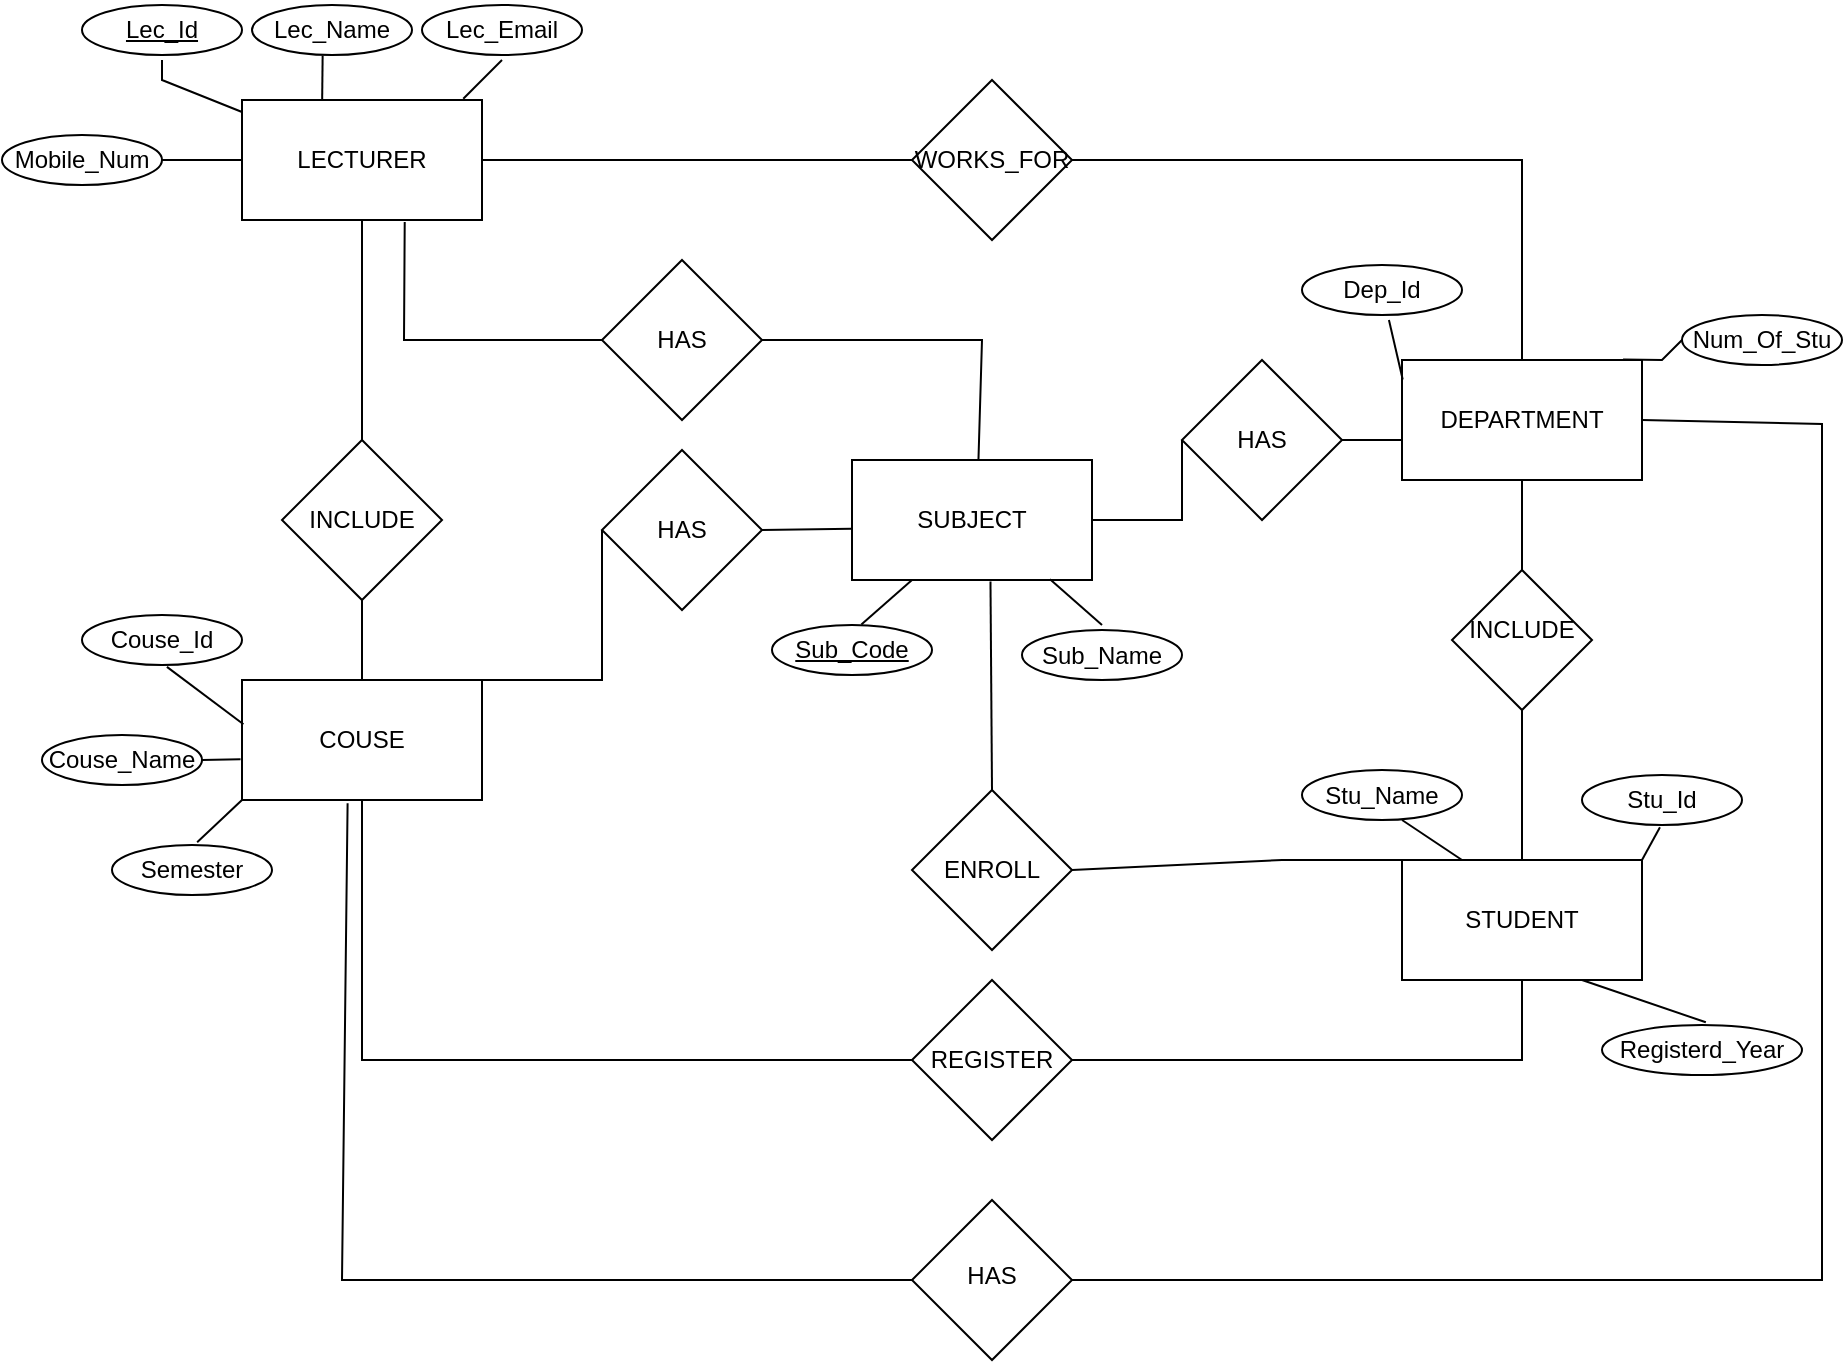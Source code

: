 <mxfile version="21.3.2" type="device">
  <diagram name="Page-1" id="yKxgy69QZn2t67SPtGFR">
    <mxGraphModel dx="2163" dy="678" grid="1" gridSize="10" guides="1" tooltips="1" connect="1" arrows="1" fold="1" page="1" pageScale="1" pageWidth="850" pageHeight="1100" math="0" shadow="0">
      <root>
        <mxCell id="0" />
        <mxCell id="1" parent="0" />
        <mxCell id="YAelynTICEoAhlKQ4TrA-1" value="" style="rounded=0;whiteSpace=wrap;html=1;" parent="1" vertex="1">
          <mxGeometry x="60" y="50" width="120" height="60" as="geometry" />
        </mxCell>
        <mxCell id="YAelynTICEoAhlKQ4TrA-3" value="" style="rhombus;whiteSpace=wrap;html=1;" parent="1" vertex="1">
          <mxGeometry x="80" y="220" width="80" height="80" as="geometry" />
        </mxCell>
        <mxCell id="YAelynTICEoAhlKQ4TrA-4" value="" style="rounded=0;whiteSpace=wrap;html=1;" parent="1" vertex="1">
          <mxGeometry x="60" y="340" width="120" height="60" as="geometry" />
        </mxCell>
        <mxCell id="YAelynTICEoAhlKQ4TrA-7" value="LECTURER" style="text;html=1;strokeColor=none;fillColor=none;align=center;verticalAlign=middle;whiteSpace=wrap;rounded=0;" parent="1" vertex="1">
          <mxGeometry x="90" y="65" width="60" height="30" as="geometry" />
        </mxCell>
        <mxCell id="YAelynTICEoAhlKQ4TrA-8" value="COUSE" style="text;html=1;strokeColor=none;fillColor=none;align=center;verticalAlign=middle;whiteSpace=wrap;rounded=0;" parent="1" vertex="1">
          <mxGeometry x="90" y="355" width="60" height="30" as="geometry" />
        </mxCell>
        <mxCell id="YAelynTICEoAhlKQ4TrA-9" value="INCLUDE" style="text;html=1;strokeColor=none;fillColor=none;align=center;verticalAlign=middle;whiteSpace=wrap;rounded=0;" parent="1" vertex="1">
          <mxGeometry x="90" y="245" width="60" height="30" as="geometry" />
        </mxCell>
        <mxCell id="YAelynTICEoAhlKQ4TrA-10" value="" style="rounded=0;whiteSpace=wrap;html=1;" parent="1" vertex="1">
          <mxGeometry x="640" y="430" width="120" height="60" as="geometry" />
        </mxCell>
        <mxCell id="YAelynTICEoAhlKQ4TrA-11" value="" style="endArrow=none;html=1;rounded=0;exitX=0.5;exitY=0;exitDx=0;exitDy=0;entryX=0.5;entryY=1;entryDx=0;entryDy=0;" parent="1" target="YAelynTICEoAhlKQ4TrA-1" edge="1">
          <mxGeometry width="50" height="50" relative="1" as="geometry">
            <mxPoint x="120" y="220" as="sourcePoint" />
            <mxPoint x="310" y="260" as="targetPoint" />
          </mxGeometry>
        </mxCell>
        <mxCell id="YAelynTICEoAhlKQ4TrA-12" value="" style="endArrow=none;html=1;rounded=0;entryX=0.5;entryY=0;entryDx=0;entryDy=0;" parent="1" target="YAelynTICEoAhlKQ4TrA-4" edge="1">
          <mxGeometry width="50" height="50" relative="1" as="geometry">
            <mxPoint x="120" y="300" as="sourcePoint" />
            <mxPoint x="130" y="270" as="targetPoint" />
          </mxGeometry>
        </mxCell>
        <mxCell id="YAelynTICEoAhlKQ4TrA-18" value="" style="rhombus;whiteSpace=wrap;html=1;" parent="1" vertex="1">
          <mxGeometry x="395" y="490" width="80" height="80" as="geometry" />
        </mxCell>
        <mxCell id="YAelynTICEoAhlKQ4TrA-19" value="" style="endArrow=none;html=1;rounded=0;entryX=0.5;entryY=1;entryDx=0;entryDy=0;exitX=1;exitY=0.5;exitDx=0;exitDy=0;" parent="1" source="YAelynTICEoAhlKQ4TrA-18" target="YAelynTICEoAhlKQ4TrA-10" edge="1">
          <mxGeometry width="50" height="50" relative="1" as="geometry">
            <mxPoint x="360" y="320" as="sourcePoint" />
            <mxPoint x="410" y="270" as="targetPoint" />
            <Array as="points">
              <mxPoint x="580" y="530" />
              <mxPoint x="700" y="530" />
            </Array>
          </mxGeometry>
        </mxCell>
        <mxCell id="YAelynTICEoAhlKQ4TrA-20" value="" style="endArrow=none;html=1;rounded=0;entryX=0;entryY=0.5;entryDx=0;entryDy=0;exitX=0.5;exitY=1;exitDx=0;exitDy=0;" parent="1" source="YAelynTICEoAhlKQ4TrA-4" target="YAelynTICEoAhlKQ4TrA-18" edge="1">
          <mxGeometry width="50" height="50" relative="1" as="geometry">
            <mxPoint x="360" y="320" as="sourcePoint" />
            <mxPoint x="410" y="270" as="targetPoint" />
            <Array as="points">
              <mxPoint x="120" y="460" />
              <mxPoint x="120" y="530" />
            </Array>
          </mxGeometry>
        </mxCell>
        <mxCell id="YAelynTICEoAhlKQ4TrA-24" value="STUDENT" style="text;html=1;strokeColor=none;fillColor=none;align=center;verticalAlign=middle;whiteSpace=wrap;rounded=0;" parent="1" vertex="1">
          <mxGeometry x="670" y="445" width="60" height="30" as="geometry" />
        </mxCell>
        <mxCell id="YAelynTICEoAhlKQ4TrA-26" value="REGISTER" style="text;html=1;strokeColor=none;fillColor=none;align=center;verticalAlign=middle;whiteSpace=wrap;rounded=0;" parent="1" vertex="1">
          <mxGeometry x="405" y="515" width="60" height="30" as="geometry" />
        </mxCell>
        <mxCell id="YAelynTICEoAhlKQ4TrA-27" value="" style="rounded=0;whiteSpace=wrap;html=1;" parent="1" vertex="1">
          <mxGeometry x="640" y="180" width="120" height="60" as="geometry" />
        </mxCell>
        <mxCell id="YAelynTICEoAhlKQ4TrA-28" value="DEPARTMENT" style="text;html=1;strokeColor=none;fillColor=none;align=center;verticalAlign=middle;whiteSpace=wrap;rounded=0;" parent="1" vertex="1">
          <mxGeometry x="670" y="195" width="60" height="30" as="geometry" />
        </mxCell>
        <mxCell id="YAelynTICEoAhlKQ4TrA-29" value="" style="endArrow=none;html=1;rounded=0;entryX=0.5;entryY=1;entryDx=0;entryDy=0;" parent="1" target="YAelynTICEoAhlKQ4TrA-27" edge="1">
          <mxGeometry width="50" height="50" relative="1" as="geometry">
            <mxPoint x="700" y="290" as="sourcePoint" />
            <mxPoint x="640" y="410" as="targetPoint" />
          </mxGeometry>
        </mxCell>
        <mxCell id="YAelynTICEoAhlKQ4TrA-30" value="" style="rhombus;whiteSpace=wrap;html=1;" parent="1" vertex="1">
          <mxGeometry x="665" y="285" width="70" height="70" as="geometry" />
        </mxCell>
        <mxCell id="YAelynTICEoAhlKQ4TrA-31" value="" style="endArrow=none;html=1;rounded=0;entryX=0.5;entryY=1;entryDx=0;entryDy=0;" parent="1" target="YAelynTICEoAhlKQ4TrA-30" edge="1">
          <mxGeometry width="50" height="50" relative="1" as="geometry">
            <mxPoint x="700" y="430" as="sourcePoint" />
            <mxPoint x="650" y="280" as="targetPoint" />
          </mxGeometry>
        </mxCell>
        <mxCell id="YAelynTICEoAhlKQ4TrA-32" value="" style="rhombus;whiteSpace=wrap;html=1;" parent="1" vertex="1">
          <mxGeometry x="395" y="40" width="80" height="80" as="geometry" />
        </mxCell>
        <mxCell id="YAelynTICEoAhlKQ4TrA-33" value="" style="endArrow=none;html=1;rounded=0;exitX=1;exitY=0.5;exitDx=0;exitDy=0;entryX=0.5;entryY=0;entryDx=0;entryDy=0;" parent="1" source="YAelynTICEoAhlKQ4TrA-32" target="YAelynTICEoAhlKQ4TrA-27" edge="1">
          <mxGeometry width="50" height="50" relative="1" as="geometry">
            <mxPoint x="520" y="300" as="sourcePoint" />
            <mxPoint x="570" y="250" as="targetPoint" />
            <Array as="points">
              <mxPoint x="700" y="80" />
            </Array>
          </mxGeometry>
        </mxCell>
        <mxCell id="YAelynTICEoAhlKQ4TrA-34" value="" style="endArrow=none;html=1;rounded=0;entryX=1;entryY=0.5;entryDx=0;entryDy=0;exitX=0;exitY=0.5;exitDx=0;exitDy=0;" parent="1" source="YAelynTICEoAhlKQ4TrA-32" target="YAelynTICEoAhlKQ4TrA-1" edge="1">
          <mxGeometry width="50" height="50" relative="1" as="geometry">
            <mxPoint x="520" y="260" as="sourcePoint" />
            <mxPoint x="570" y="210" as="targetPoint" />
          </mxGeometry>
        </mxCell>
        <mxCell id="YAelynTICEoAhlKQ4TrA-35" value="" style="rhombus;whiteSpace=wrap;html=1;" parent="1" vertex="1">
          <mxGeometry x="395" y="600" width="80" height="80" as="geometry" />
        </mxCell>
        <mxCell id="YAelynTICEoAhlKQ4TrA-36" value="" style="endArrow=none;html=1;rounded=0;entryX=1;entryY=0.5;entryDx=0;entryDy=0;exitX=1;exitY=0.5;exitDx=0;exitDy=0;" parent="1" source="YAelynTICEoAhlKQ4TrA-35" target="YAelynTICEoAhlKQ4TrA-27" edge="1">
          <mxGeometry width="50" height="50" relative="1" as="geometry">
            <mxPoint x="520" y="300" as="sourcePoint" />
            <mxPoint x="570" y="250" as="targetPoint" />
            <Array as="points">
              <mxPoint x="850" y="640" />
              <mxPoint x="850" y="212" />
            </Array>
          </mxGeometry>
        </mxCell>
        <mxCell id="YAelynTICEoAhlKQ4TrA-37" value="" style="endArrow=none;html=1;rounded=0;entryX=0;entryY=0.5;entryDx=0;entryDy=0;exitX=0.44;exitY=1.028;exitDx=0;exitDy=0;exitPerimeter=0;" parent="1" target="YAelynTICEoAhlKQ4TrA-35" edge="1" source="YAelynTICEoAhlKQ4TrA-4">
          <mxGeometry width="50" height="50" relative="1" as="geometry">
            <mxPoint x="460" y="370" as="sourcePoint" />
            <mxPoint x="510" y="320" as="targetPoint" />
            <Array as="points">
              <mxPoint x="110" y="640" />
            </Array>
          </mxGeometry>
        </mxCell>
        <mxCell id="YAelynTICEoAhlKQ4TrA-44" value="INCLUDE" style="text;html=1;strokeColor=none;fillColor=none;align=center;verticalAlign=middle;whiteSpace=wrap;rounded=0;" parent="1" vertex="1">
          <mxGeometry x="670" y="300" width="60" height="30" as="geometry" />
        </mxCell>
        <mxCell id="YAelynTICEoAhlKQ4TrA-45" value="WORKS_FOR" style="text;html=1;strokeColor=none;fillColor=none;align=center;verticalAlign=middle;whiteSpace=wrap;rounded=0;" parent="1" vertex="1">
          <mxGeometry x="405" y="65" width="60" height="30" as="geometry" />
        </mxCell>
        <mxCell id="YAelynTICEoAhlKQ4TrA-46" value="HAS" style="text;html=1;strokeColor=none;fillColor=none;align=center;verticalAlign=middle;whiteSpace=wrap;rounded=0;" parent="1" vertex="1">
          <mxGeometry x="405" y="625" width="60" height="25" as="geometry" />
        </mxCell>
        <mxCell id="YAelynTICEoAhlKQ4TrA-48" value="" style="rounded=0;whiteSpace=wrap;html=1;" parent="1" vertex="1">
          <mxGeometry x="365" y="230" width="120" height="60" as="geometry" />
        </mxCell>
        <mxCell id="J4taPpCmkkt1XiIRYGap-1" value="" style="ellipse;whiteSpace=wrap;html=1;" vertex="1" parent="1">
          <mxGeometry x="-20" y="2.5" width="80" height="25" as="geometry" />
        </mxCell>
        <mxCell id="J4taPpCmkkt1XiIRYGap-2" value="Lec_Id" style="text;html=1;strokeColor=none;fillColor=none;align=center;verticalAlign=middle;whiteSpace=wrap;rounded=0;fontStyle=4" vertex="1" parent="1">
          <mxGeometry x="-10" width="60" height="30" as="geometry" />
        </mxCell>
        <mxCell id="J4taPpCmkkt1XiIRYGap-5" value="" style="endArrow=none;html=1;rounded=0;entryX=0.5;entryY=1;entryDx=0;entryDy=0;" edge="1" parent="1" source="YAelynTICEoAhlKQ4TrA-1" target="J4taPpCmkkt1XiIRYGap-2">
          <mxGeometry width="50" height="50" relative="1" as="geometry">
            <mxPoint x="70" y="90" as="sourcePoint" />
            <mxPoint x="120" y="40" as="targetPoint" />
            <Array as="points">
              <mxPoint x="20" y="40" />
            </Array>
          </mxGeometry>
        </mxCell>
        <mxCell id="J4taPpCmkkt1XiIRYGap-6" value="" style="ellipse;whiteSpace=wrap;html=1;" vertex="1" parent="1">
          <mxGeometry x="65" y="2.5" width="80" height="25" as="geometry" />
        </mxCell>
        <mxCell id="J4taPpCmkkt1XiIRYGap-7" value="Lec_Name" style="text;html=1;strokeColor=none;fillColor=none;align=center;verticalAlign=middle;whiteSpace=wrap;rounded=0;fontStyle=0" vertex="1" parent="1">
          <mxGeometry x="75" width="60" height="30" as="geometry" />
        </mxCell>
        <mxCell id="J4taPpCmkkt1XiIRYGap-8" value="" style="endArrow=none;html=1;rounded=0;entryX=0.422;entryY=0.927;entryDx=0;entryDy=0;entryPerimeter=0;exitX=0.334;exitY=0.001;exitDx=0;exitDy=0;exitPerimeter=0;" edge="1" parent="1" source="YAelynTICEoAhlKQ4TrA-1" target="J4taPpCmkkt1XiIRYGap-7">
          <mxGeometry width="50" height="50" relative="1" as="geometry">
            <mxPoint x="219.5" y="47.5" as="sourcePoint" />
            <mxPoint x="180.5" y="27.5" as="targetPoint" />
          </mxGeometry>
        </mxCell>
        <mxCell id="J4taPpCmkkt1XiIRYGap-10" value="SUBJECT" style="text;html=1;strokeColor=none;fillColor=none;align=center;verticalAlign=middle;whiteSpace=wrap;rounded=0;" vertex="1" parent="1">
          <mxGeometry x="395" y="245" width="60" height="30" as="geometry" />
        </mxCell>
        <mxCell id="J4taPpCmkkt1XiIRYGap-11" value="" style="rhombus;whiteSpace=wrap;html=1;" vertex="1" parent="1">
          <mxGeometry x="530" y="180" width="80" height="80" as="geometry" />
        </mxCell>
        <mxCell id="J4taPpCmkkt1XiIRYGap-12" value="HAS" style="text;html=1;strokeColor=none;fillColor=none;align=center;verticalAlign=middle;whiteSpace=wrap;rounded=0;" vertex="1" parent="1">
          <mxGeometry x="540" y="205" width="60" height="30" as="geometry" />
        </mxCell>
        <mxCell id="J4taPpCmkkt1XiIRYGap-13" value="" style="endArrow=none;html=1;rounded=0;exitX=1;exitY=0.5;exitDx=0;exitDy=0;" edge="1" parent="1" source="J4taPpCmkkt1XiIRYGap-11">
          <mxGeometry width="50" height="50" relative="1" as="geometry">
            <mxPoint x="590" y="260" as="sourcePoint" />
            <mxPoint x="640" y="220" as="targetPoint" />
          </mxGeometry>
        </mxCell>
        <mxCell id="J4taPpCmkkt1XiIRYGap-14" value="" style="endArrow=none;html=1;rounded=0;exitX=1;exitY=0.5;exitDx=0;exitDy=0;" edge="1" parent="1" source="YAelynTICEoAhlKQ4TrA-48">
          <mxGeometry width="50" height="50" relative="1" as="geometry">
            <mxPoint x="480" y="270" as="sourcePoint" />
            <mxPoint x="530" y="220" as="targetPoint" />
            <Array as="points">
              <mxPoint x="530" y="260" />
            </Array>
          </mxGeometry>
        </mxCell>
        <mxCell id="J4taPpCmkkt1XiIRYGap-15" value="" style="rhombus;whiteSpace=wrap;html=1;" vertex="1" parent="1">
          <mxGeometry x="240" y="225" width="80" height="80" as="geometry" />
        </mxCell>
        <mxCell id="J4taPpCmkkt1XiIRYGap-16" value="HAS" style="text;html=1;strokeColor=none;fillColor=none;align=center;verticalAlign=middle;whiteSpace=wrap;rounded=0;" vertex="1" parent="1">
          <mxGeometry x="250" y="250" width="60" height="30" as="geometry" />
        </mxCell>
        <mxCell id="J4taPpCmkkt1XiIRYGap-17" value="" style="endArrow=none;html=1;rounded=0;exitX=1;exitY=0.5;exitDx=0;exitDy=0;entryX=-0.001;entryY=0.572;entryDx=0;entryDy=0;entryPerimeter=0;" edge="1" parent="1" source="J4taPpCmkkt1XiIRYGap-15" target="YAelynTICEoAhlKQ4TrA-48">
          <mxGeometry width="50" height="50" relative="1" as="geometry">
            <mxPoint x="300" y="310" as="sourcePoint" />
            <mxPoint x="360" y="265" as="targetPoint" />
          </mxGeometry>
        </mxCell>
        <mxCell id="J4taPpCmkkt1XiIRYGap-18" value="" style="endArrow=none;html=1;rounded=0;entryX=0;entryY=0.5;entryDx=0;entryDy=0;exitX=1;exitY=0;exitDx=0;exitDy=0;" edge="1" parent="1" source="YAelynTICEoAhlKQ4TrA-4" target="J4taPpCmkkt1XiIRYGap-15">
          <mxGeometry width="50" height="50" relative="1" as="geometry">
            <mxPoint x="190" y="315" as="sourcePoint" />
            <mxPoint x="240" y="265" as="targetPoint" />
            <Array as="points">
              <mxPoint x="240" y="340" />
            </Array>
          </mxGeometry>
        </mxCell>
        <mxCell id="J4taPpCmkkt1XiIRYGap-19" value="" style="rhombus;whiteSpace=wrap;html=1;" vertex="1" parent="1">
          <mxGeometry x="240" y="130" width="80" height="80" as="geometry" />
        </mxCell>
        <mxCell id="J4taPpCmkkt1XiIRYGap-20" value="HAS" style="text;html=1;strokeColor=none;fillColor=none;align=center;verticalAlign=middle;whiteSpace=wrap;rounded=0;" vertex="1" parent="1">
          <mxGeometry x="250" y="155" width="60" height="30" as="geometry" />
        </mxCell>
        <mxCell id="J4taPpCmkkt1XiIRYGap-21" value="" style="endArrow=none;html=1;rounded=0;exitX=1;exitY=0.5;exitDx=0;exitDy=0;entryX=0.527;entryY=-0.006;entryDx=0;entryDy=0;entryPerimeter=0;" edge="1" parent="1" source="J4taPpCmkkt1XiIRYGap-19" target="YAelynTICEoAhlKQ4TrA-48">
          <mxGeometry width="50" height="50" relative="1" as="geometry">
            <mxPoint x="345" y="180" as="sourcePoint" />
            <mxPoint x="395" y="130" as="targetPoint" />
            <Array as="points">
              <mxPoint x="430" y="170" />
            </Array>
          </mxGeometry>
        </mxCell>
        <mxCell id="J4taPpCmkkt1XiIRYGap-22" value="" style="endArrow=none;html=1;rounded=0;entryX=0;entryY=0.5;entryDx=0;entryDy=0;exitX=0.678;exitY=1.016;exitDx=0;exitDy=0;exitPerimeter=0;" edge="1" parent="1" source="YAelynTICEoAhlKQ4TrA-1" target="J4taPpCmkkt1XiIRYGap-19">
          <mxGeometry width="50" height="50" relative="1" as="geometry">
            <mxPoint x="140" y="220" as="sourcePoint" />
            <mxPoint x="190" y="170" as="targetPoint" />
            <Array as="points">
              <mxPoint x="141" y="170" />
            </Array>
          </mxGeometry>
        </mxCell>
        <mxCell id="J4taPpCmkkt1XiIRYGap-23" value="" style="rhombus;whiteSpace=wrap;html=1;" vertex="1" parent="1">
          <mxGeometry x="395" y="395" width="80" height="80" as="geometry" />
        </mxCell>
        <mxCell id="J4taPpCmkkt1XiIRYGap-24" value="ENROLL" style="text;html=1;strokeColor=none;fillColor=none;align=center;verticalAlign=middle;whiteSpace=wrap;rounded=0;" vertex="1" parent="1">
          <mxGeometry x="405" y="420" width="60" height="30" as="geometry" />
        </mxCell>
        <mxCell id="J4taPpCmkkt1XiIRYGap-25" value="" style="endArrow=none;html=1;rounded=0;entryX=0.577;entryY=1.012;entryDx=0;entryDy=0;entryPerimeter=0;exitX=0.5;exitY=0;exitDx=0;exitDy=0;" edge="1" parent="1" source="J4taPpCmkkt1XiIRYGap-23" target="YAelynTICEoAhlKQ4TrA-48">
          <mxGeometry width="50" height="50" relative="1" as="geometry">
            <mxPoint x="270" y="360" as="sourcePoint" />
            <mxPoint x="320" y="310" as="targetPoint" />
          </mxGeometry>
        </mxCell>
        <mxCell id="J4taPpCmkkt1XiIRYGap-26" value="" style="endArrow=none;html=1;rounded=0;exitX=1;exitY=0.5;exitDx=0;exitDy=0;entryX=0.25;entryY=0;entryDx=0;entryDy=0;" edge="1" parent="1" source="J4taPpCmkkt1XiIRYGap-23" target="YAelynTICEoAhlKQ4TrA-10">
          <mxGeometry width="50" height="50" relative="1" as="geometry">
            <mxPoint x="550" y="380" as="sourcePoint" />
            <mxPoint x="600" y="330" as="targetPoint" />
            <Array as="points">
              <mxPoint x="580" y="430" />
            </Array>
          </mxGeometry>
        </mxCell>
        <mxCell id="J4taPpCmkkt1XiIRYGap-27" value="" style="ellipse;whiteSpace=wrap;html=1;" vertex="1" parent="1">
          <mxGeometry x="150" y="2.5" width="80" height="25" as="geometry" />
        </mxCell>
        <mxCell id="J4taPpCmkkt1XiIRYGap-28" value="Lec_Email" style="text;html=1;strokeColor=none;fillColor=none;align=center;verticalAlign=middle;whiteSpace=wrap;rounded=0;fontStyle=0" vertex="1" parent="1">
          <mxGeometry x="160" width="60" height="30" as="geometry" />
        </mxCell>
        <mxCell id="J4taPpCmkkt1XiIRYGap-29" value="" style="endArrow=none;html=1;rounded=0;entryX=0.5;entryY=1;entryDx=0;entryDy=0;exitX=0.922;exitY=-0.01;exitDx=0;exitDy=0;exitPerimeter=0;" edge="1" parent="1" source="YAelynTICEoAhlKQ4TrA-1" target="J4taPpCmkkt1XiIRYGap-28">
          <mxGeometry width="50" height="50" relative="1" as="geometry">
            <mxPoint x="130" y="70" as="sourcePoint" />
            <mxPoint x="180" y="20" as="targetPoint" />
          </mxGeometry>
        </mxCell>
        <mxCell id="J4taPpCmkkt1XiIRYGap-31" value="" style="ellipse;whiteSpace=wrap;html=1;" vertex="1" parent="1">
          <mxGeometry x="325" y="312.5" width="80" height="25" as="geometry" />
        </mxCell>
        <mxCell id="J4taPpCmkkt1XiIRYGap-32" value="Sub_Code" style="text;html=1;strokeColor=none;fillColor=none;align=center;verticalAlign=middle;whiteSpace=wrap;rounded=0;fontStyle=4" vertex="1" parent="1">
          <mxGeometry x="335" y="310" width="60" height="30" as="geometry" />
        </mxCell>
        <mxCell id="J4taPpCmkkt1XiIRYGap-33" value="" style="endArrow=none;html=1;rounded=0;entryX=0.25;entryY=1;entryDx=0;entryDy=0;exitX=0.578;exitY=0.076;exitDx=0;exitDy=0;exitPerimeter=0;" edge="1" parent="1" source="J4taPpCmkkt1XiIRYGap-32" target="YAelynTICEoAhlKQ4TrA-48">
          <mxGeometry width="50" height="50" relative="1" as="geometry">
            <mxPoint x="350" y="330" as="sourcePoint" />
            <mxPoint x="400" y="280" as="targetPoint" />
          </mxGeometry>
        </mxCell>
        <mxCell id="J4taPpCmkkt1XiIRYGap-34" value="" style="ellipse;whiteSpace=wrap;html=1;" vertex="1" parent="1">
          <mxGeometry x="450" y="315" width="80" height="25" as="geometry" />
        </mxCell>
        <mxCell id="J4taPpCmkkt1XiIRYGap-35" value="Sub_Name" style="text;html=1;strokeColor=none;fillColor=none;align=center;verticalAlign=middle;whiteSpace=wrap;rounded=0;fontStyle=0" vertex="1" parent="1">
          <mxGeometry x="460" y="312.5" width="60" height="30" as="geometry" />
        </mxCell>
        <mxCell id="J4taPpCmkkt1XiIRYGap-36" value="" style="endArrow=none;html=1;rounded=0;entryX=0.825;entryY=0.994;entryDx=0;entryDy=0;entryPerimeter=0;exitX=0.5;exitY=0;exitDx=0;exitDy=0;" edge="1" parent="1" source="J4taPpCmkkt1XiIRYGap-35" target="YAelynTICEoAhlKQ4TrA-48">
          <mxGeometry width="50" height="50" relative="1" as="geometry">
            <mxPoint x="410" y="340" as="sourcePoint" />
            <mxPoint x="460" y="290" as="targetPoint" />
          </mxGeometry>
        </mxCell>
        <mxCell id="J4taPpCmkkt1XiIRYGap-37" value="" style="ellipse;whiteSpace=wrap;html=1;" vertex="1" parent="1">
          <mxGeometry x="-40" y="367.5" width="80" height="25" as="geometry" />
        </mxCell>
        <mxCell id="J4taPpCmkkt1XiIRYGap-38" value="Couse_Name" style="text;html=1;strokeColor=none;fillColor=none;align=center;verticalAlign=middle;whiteSpace=wrap;rounded=0;fontStyle=0" vertex="1" parent="1">
          <mxGeometry x="-30" y="365" width="60" height="30" as="geometry" />
        </mxCell>
        <mxCell id="J4taPpCmkkt1XiIRYGap-39" value="" style="ellipse;whiteSpace=wrap;html=1;" vertex="1" parent="1">
          <mxGeometry x="-20" y="307.5" width="80" height="25" as="geometry" />
        </mxCell>
        <mxCell id="J4taPpCmkkt1XiIRYGap-40" value="Couse_Id" style="text;html=1;strokeColor=none;fillColor=none;align=center;verticalAlign=middle;whiteSpace=wrap;rounded=0;fontStyle=0" vertex="1" parent="1">
          <mxGeometry x="-10" y="305" width="60" height="30" as="geometry" />
        </mxCell>
        <mxCell id="J4taPpCmkkt1XiIRYGap-41" value="" style="endArrow=none;html=1;rounded=0;exitX=0.541;exitY=0.948;exitDx=0;exitDy=0;exitPerimeter=0;entryX=0.006;entryY=0.369;entryDx=0;entryDy=0;entryPerimeter=0;" edge="1" parent="1" source="J4taPpCmkkt1XiIRYGap-40" target="YAelynTICEoAhlKQ4TrA-4">
          <mxGeometry width="50" height="50" relative="1" as="geometry">
            <mxPoint x="10" y="360" as="sourcePoint" />
            <mxPoint x="60" y="310" as="targetPoint" />
          </mxGeometry>
        </mxCell>
        <mxCell id="J4taPpCmkkt1XiIRYGap-43" value="" style="endArrow=none;html=1;rounded=0;exitX=1;exitY=0.5;exitDx=0;exitDy=0;entryX=-0.006;entryY=0.661;entryDx=0;entryDy=0;entryPerimeter=0;" edge="1" parent="1" source="J4taPpCmkkt1XiIRYGap-37" target="YAelynTICEoAhlKQ4TrA-4">
          <mxGeometry width="50" height="50" relative="1" as="geometry">
            <mxPoint x="10" y="390" as="sourcePoint" />
            <mxPoint x="60" y="340" as="targetPoint" />
          </mxGeometry>
        </mxCell>
        <mxCell id="J4taPpCmkkt1XiIRYGap-47" value="" style="ellipse;whiteSpace=wrap;html=1;" vertex="1" parent="1">
          <mxGeometry x="-60" y="67.5" width="80" height="25" as="geometry" />
        </mxCell>
        <mxCell id="J4taPpCmkkt1XiIRYGap-48" value="Mobile_Num" style="text;html=1;strokeColor=none;fillColor=none;align=center;verticalAlign=middle;whiteSpace=wrap;rounded=0;fontStyle=0" vertex="1" parent="1">
          <mxGeometry x="-50" y="65" width="60" height="30" as="geometry" />
        </mxCell>
        <mxCell id="J4taPpCmkkt1XiIRYGap-49" value="" style="endArrow=none;html=1;rounded=0;exitX=1;exitY=0.5;exitDx=0;exitDy=0;entryX=0;entryY=0.5;entryDx=0;entryDy=0;" edge="1" parent="1" source="J4taPpCmkkt1XiIRYGap-47" target="YAelynTICEoAhlKQ4TrA-1">
          <mxGeometry width="50" height="50" relative="1" as="geometry">
            <mxPoint x="110" y="120" as="sourcePoint" />
            <mxPoint x="160" y="70" as="targetPoint" />
          </mxGeometry>
        </mxCell>
        <mxCell id="J4taPpCmkkt1XiIRYGap-50" value="" style="ellipse;whiteSpace=wrap;html=1;" vertex="1" parent="1">
          <mxGeometry x="780" y="157.5" width="80" height="25" as="geometry" />
        </mxCell>
        <mxCell id="J4taPpCmkkt1XiIRYGap-51" value="Num_Of_Stu" style="text;html=1;strokeColor=none;fillColor=none;align=center;verticalAlign=middle;whiteSpace=wrap;rounded=0;fontStyle=0" vertex="1" parent="1">
          <mxGeometry x="790" y="155" width="60" height="30" as="geometry" />
        </mxCell>
        <mxCell id="J4taPpCmkkt1XiIRYGap-52" value="" style="endArrow=none;html=1;rounded=0;exitX=0.921;exitY=-0.005;exitDx=0;exitDy=0;entryX=0;entryY=0.5;entryDx=0;entryDy=0;exitPerimeter=0;" edge="1" parent="1" source="YAelynTICEoAhlKQ4TrA-27" target="J4taPpCmkkt1XiIRYGap-50">
          <mxGeometry width="50" height="50" relative="1" as="geometry">
            <mxPoint x="800" y="165" as="sourcePoint" />
            <mxPoint x="860" y="135" as="targetPoint" />
            <Array as="points">
              <mxPoint x="770" y="180" />
            </Array>
          </mxGeometry>
        </mxCell>
        <mxCell id="J4taPpCmkkt1XiIRYGap-53" value="" style="ellipse;whiteSpace=wrap;html=1;" vertex="1" parent="1">
          <mxGeometry x="590" y="132.5" width="80" height="25" as="geometry" />
        </mxCell>
        <mxCell id="J4taPpCmkkt1XiIRYGap-54" value="Dep_Id" style="text;html=1;strokeColor=none;fillColor=none;align=center;verticalAlign=middle;whiteSpace=wrap;rounded=0;fontStyle=0" vertex="1" parent="1">
          <mxGeometry x="600" y="130" width="60" height="30" as="geometry" />
        </mxCell>
        <mxCell id="J4taPpCmkkt1XiIRYGap-55" value="" style="endArrow=none;html=1;rounded=0;entryX=0.003;entryY=0.163;entryDx=0;entryDy=0;entryPerimeter=0;" edge="1" parent="1" source="J4taPpCmkkt1XiIRYGap-54" target="YAelynTICEoAhlKQ4TrA-27">
          <mxGeometry width="50" height="50" relative="1" as="geometry">
            <mxPoint x="710" y="260" as="sourcePoint" />
            <mxPoint x="760" y="210" as="targetPoint" />
          </mxGeometry>
        </mxCell>
        <mxCell id="J4taPpCmkkt1XiIRYGap-56" value="" style="ellipse;whiteSpace=wrap;html=1;" vertex="1" parent="1">
          <mxGeometry x="730" y="387.5" width="80" height="25" as="geometry" />
        </mxCell>
        <mxCell id="J4taPpCmkkt1XiIRYGap-57" value="Stu_Id" style="text;html=1;strokeColor=none;fillColor=none;align=center;verticalAlign=middle;whiteSpace=wrap;rounded=0;fontStyle=0" vertex="1" parent="1">
          <mxGeometry x="740" y="385" width="60" height="30" as="geometry" />
        </mxCell>
        <mxCell id="J4taPpCmkkt1XiIRYGap-58" value="" style="ellipse;whiteSpace=wrap;html=1;" vertex="1" parent="1">
          <mxGeometry x="590" y="385" width="80" height="25" as="geometry" />
        </mxCell>
        <mxCell id="J4taPpCmkkt1XiIRYGap-59" value="Stu_Name" style="text;html=1;strokeColor=none;fillColor=none;align=center;verticalAlign=middle;whiteSpace=wrap;rounded=0;fontStyle=0" vertex="1" parent="1">
          <mxGeometry x="600" y="382.5" width="60" height="30" as="geometry" />
        </mxCell>
        <mxCell id="J4taPpCmkkt1XiIRYGap-60" value="" style="ellipse;whiteSpace=wrap;html=1;" vertex="1" parent="1">
          <mxGeometry x="740" y="512.5" width="100" height="25" as="geometry" />
        </mxCell>
        <mxCell id="J4taPpCmkkt1XiIRYGap-61" value="Registerd_Year" style="text;html=1;strokeColor=none;fillColor=none;align=center;verticalAlign=middle;whiteSpace=wrap;rounded=0;fontStyle=0" vertex="1" parent="1">
          <mxGeometry x="760" y="510" width="60" height="30" as="geometry" />
        </mxCell>
        <mxCell id="J4taPpCmkkt1XiIRYGap-62" value="" style="endArrow=none;html=1;rounded=0;entryX=0.483;entryY=0.953;entryDx=0;entryDy=0;exitX=1;exitY=0;exitDx=0;exitDy=0;entryPerimeter=0;" edge="1" parent="1" source="YAelynTICEoAhlKQ4TrA-10" target="J4taPpCmkkt1XiIRYGap-57">
          <mxGeometry width="50" height="50" relative="1" as="geometry">
            <mxPoint x="650" y="490" as="sourcePoint" />
            <mxPoint x="770" y="420" as="targetPoint" />
          </mxGeometry>
        </mxCell>
        <mxCell id="J4taPpCmkkt1XiIRYGap-63" value="" style="endArrow=none;html=1;rounded=0;exitX=0.667;exitY=0.917;exitDx=0;exitDy=0;entryX=0.25;entryY=0;entryDx=0;entryDy=0;exitPerimeter=0;" edge="1" parent="1" source="J4taPpCmkkt1XiIRYGap-59" target="YAelynTICEoAhlKQ4TrA-10">
          <mxGeometry width="50" height="50" relative="1" as="geometry">
            <mxPoint x="640" y="420" as="sourcePoint" />
            <mxPoint x="720" y="390" as="targetPoint" />
          </mxGeometry>
        </mxCell>
        <mxCell id="J4taPpCmkkt1XiIRYGap-64" value="" style="endArrow=none;html=1;rounded=0;entryX=0.75;entryY=1;entryDx=0;entryDy=0;exitX=0.532;exitY=0.038;exitDx=0;exitDy=0;exitPerimeter=0;" edge="1" parent="1" source="J4taPpCmkkt1XiIRYGap-61" target="YAelynTICEoAhlKQ4TrA-10">
          <mxGeometry width="50" height="50" relative="1" as="geometry">
            <mxPoint x="760" y="510" as="sourcePoint" />
            <mxPoint x="810" y="460" as="targetPoint" />
          </mxGeometry>
        </mxCell>
        <mxCell id="J4taPpCmkkt1XiIRYGap-65" value="" style="ellipse;whiteSpace=wrap;html=1;" vertex="1" parent="1">
          <mxGeometry x="-5" y="422.5" width="80" height="25" as="geometry" />
        </mxCell>
        <mxCell id="J4taPpCmkkt1XiIRYGap-66" value="Semester" style="text;html=1;strokeColor=none;fillColor=none;align=center;verticalAlign=middle;whiteSpace=wrap;rounded=0;fontStyle=0" vertex="1" parent="1">
          <mxGeometry x="5" y="420" width="60" height="30" as="geometry" />
        </mxCell>
        <mxCell id="J4taPpCmkkt1XiIRYGap-67" value="" style="endArrow=none;html=1;rounded=0;exitX=0.543;exitY=0.038;exitDx=0;exitDy=0;exitPerimeter=0;entryX=0;entryY=1;entryDx=0;entryDy=0;" edge="1" parent="1" source="J4taPpCmkkt1XiIRYGap-66" target="YAelynTICEoAhlKQ4TrA-4">
          <mxGeometry width="50" height="50" relative="1" as="geometry">
            <mxPoint x="-30" y="420" as="sourcePoint" />
            <mxPoint x="20" y="370" as="targetPoint" />
          </mxGeometry>
        </mxCell>
      </root>
    </mxGraphModel>
  </diagram>
</mxfile>
